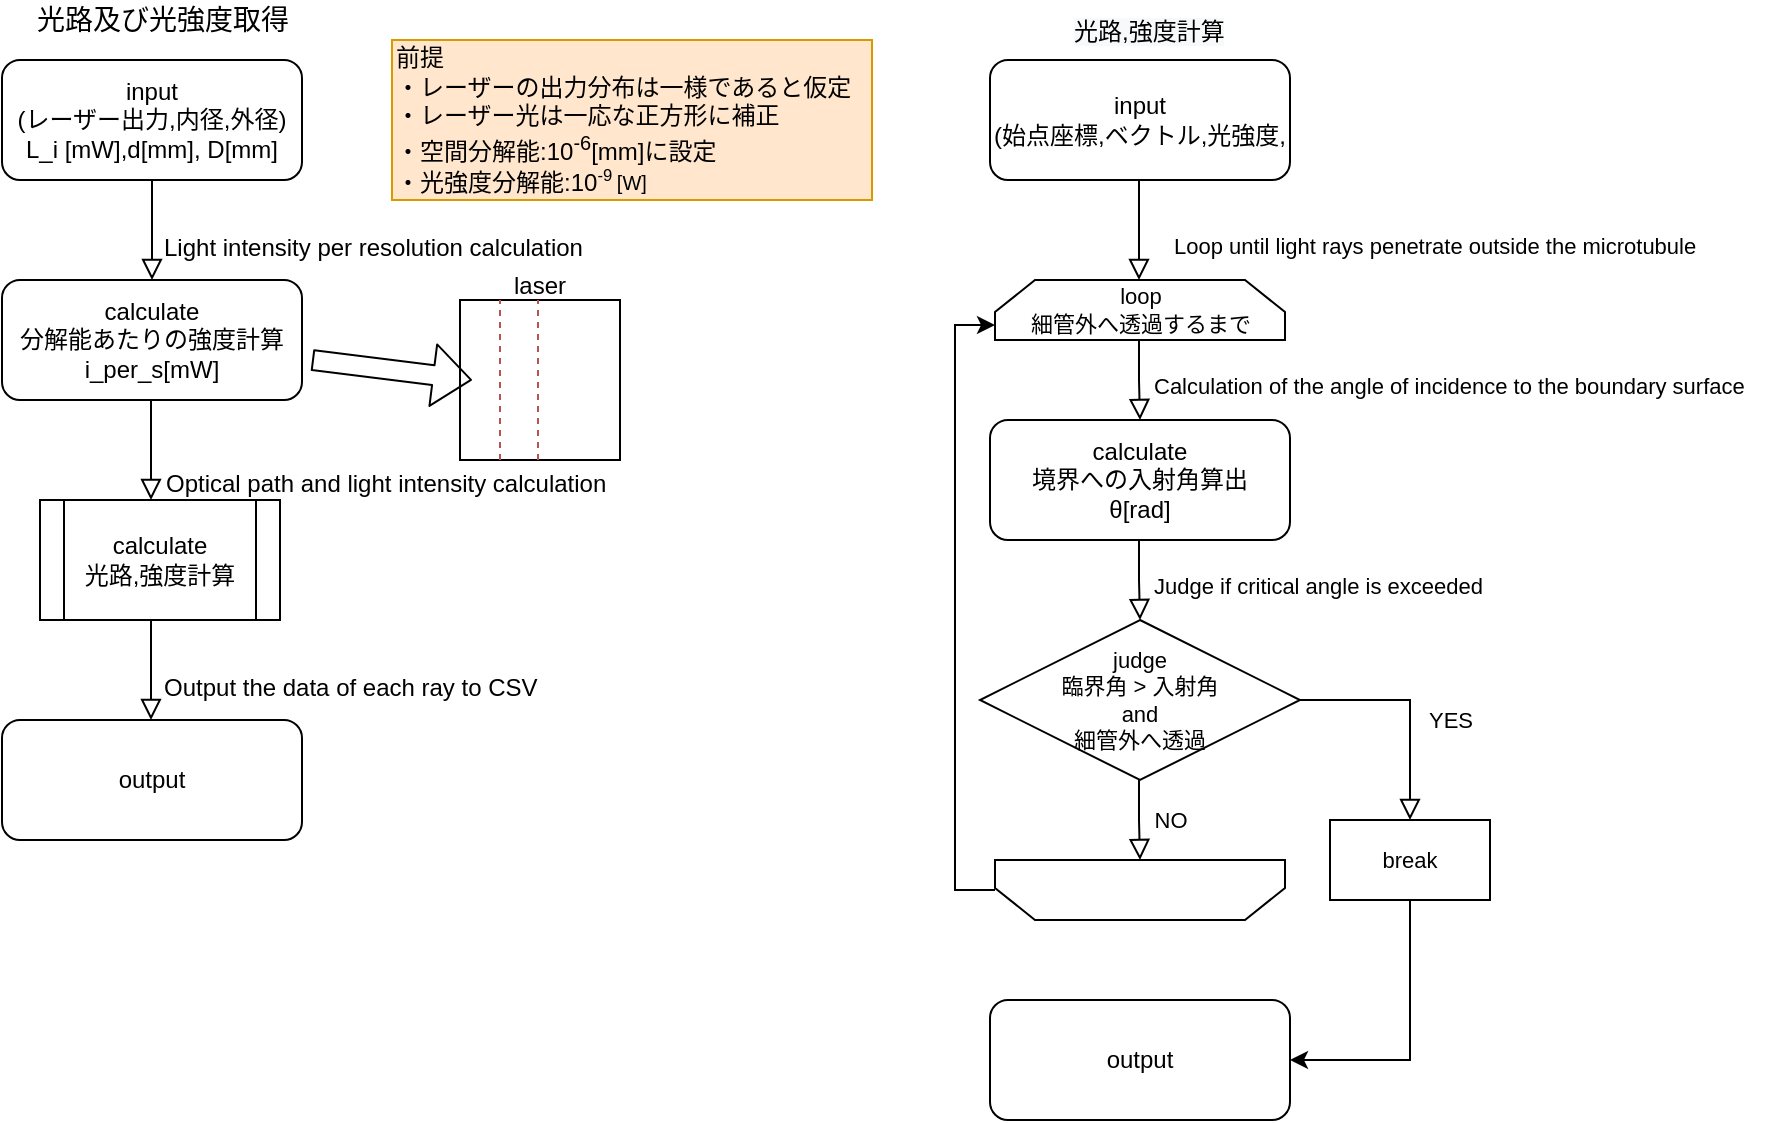 <mxfile version="14.7.4" type="device"><diagram id="C5RBs43oDa-KdzZeNtuy" name="Page-1"><mxGraphModel dx="1042" dy="600" grid="1" gridSize="10" guides="1" tooltips="1" connect="1" arrows="1" fold="1" page="1" pageScale="1" pageWidth="827" pageHeight="1169" math="0" shadow="0"><root><mxCell id="WIyWlLk6GJQsqaUBKTNV-0"/><mxCell id="WIyWlLk6GJQsqaUBKTNV-1" parent="WIyWlLk6GJQsqaUBKTNV-0"/><mxCell id="WIyWlLk6GJQsqaUBKTNV-2" value="" style="rounded=0;html=1;jettySize=auto;orthogonalLoop=1;fontSize=11;endArrow=block;endFill=0;endSize=8;strokeWidth=1;shadow=0;labelBackgroundColor=none;edgeStyle=orthogonalEdgeStyle;" parent="WIyWlLk6GJQsqaUBKTNV-1" source="WIyWlLk6GJQsqaUBKTNV-3" edge="1"><mxGeometry relative="1" as="geometry"><mxPoint x="121" y="180" as="targetPoint"/></mxGeometry></mxCell><mxCell id="WIyWlLk6GJQsqaUBKTNV-3" value="input&lt;br&gt;(レーザー出力,内径,外径)&lt;br&gt;L_i [mW],d[mm], D[mm]" style="rounded=1;whiteSpace=wrap;html=1;fontSize=12;glass=0;strokeWidth=1;shadow=0;" parent="WIyWlLk6GJQsqaUBKTNV-1" vertex="1"><mxGeometry x="46" y="70" width="150" height="60" as="geometry"/></mxCell><mxCell id="H9bdCFED5cMMtgCu7hp--0" value="calculate&lt;br&gt;分解能あたりの強度計算&lt;br&gt;i_per_s[mW]" style="rounded=1;whiteSpace=wrap;html=1;fontSize=12;glass=0;strokeWidth=1;shadow=0;" vertex="1" parent="WIyWlLk6GJQsqaUBKTNV-1"><mxGeometry x="46" y="180" width="150" height="60" as="geometry"/></mxCell><mxCell id="H9bdCFED5cMMtgCu7hp--1" value="前提&lt;br&gt;・レーザーの出力分布は一様であると仮定&lt;br&gt;・レーザー光は一応な正方形に補正&lt;br&gt;・空間分解能:10&lt;sup&gt;-6&lt;/sup&gt;[mm]に設定&lt;br&gt;・光強度分解能:10&lt;span style=&quot;font-size: 10px&quot;&gt;&lt;sup&gt;-9 &lt;/sup&gt;[W]&lt;/span&gt;" style="text;html=1;align=left;verticalAlign=middle;resizable=0;points=[];autosize=1;strokeColor=#d79b00;fillColor=#ffe6cc;" vertex="1" parent="WIyWlLk6GJQsqaUBKTNV-1"><mxGeometry x="241" y="60" width="240" height="80" as="geometry"/></mxCell><mxCell id="H9bdCFED5cMMtgCu7hp--3" value="" style="whiteSpace=wrap;html=1;aspect=fixed;" vertex="1" parent="WIyWlLk6GJQsqaUBKTNV-1"><mxGeometry x="275" y="190" width="80" height="80" as="geometry"/></mxCell><mxCell id="H9bdCFED5cMMtgCu7hp--5" value="" style="endArrow=none;dashed=1;html=1;entryX=0.25;entryY=0;entryDx=0;entryDy=0;exitX=0.25;exitY=1;exitDx=0;exitDy=0;fillColor=#f8cecc;strokeColor=#b85450;" edge="1" parent="WIyWlLk6GJQsqaUBKTNV-1" source="H9bdCFED5cMMtgCu7hp--3" target="H9bdCFED5cMMtgCu7hp--3"><mxGeometry width="50" height="50" relative="1" as="geometry"><mxPoint x="290" y="270" as="sourcePoint"/><mxPoint x="340" y="220" as="targetPoint"/></mxGeometry></mxCell><mxCell id="H9bdCFED5cMMtgCu7hp--6" value="" style="endArrow=none;dashed=1;html=1;entryX=0.25;entryY=0;entryDx=0;entryDy=0;exitX=0.25;exitY=1;exitDx=0;exitDy=0;fillColor=#f8cecc;strokeColor=#b85450;" edge="1" parent="WIyWlLk6GJQsqaUBKTNV-1"><mxGeometry width="50" height="50" relative="1" as="geometry"><mxPoint x="314" y="270" as="sourcePoint"/><mxPoint x="314" y="190" as="targetPoint"/></mxGeometry></mxCell><mxCell id="H9bdCFED5cMMtgCu7hp--10" value="" style="shape=flexArrow;endArrow=classic;html=1;" edge="1" parent="WIyWlLk6GJQsqaUBKTNV-1"><mxGeometry width="50" height="50" relative="1" as="geometry"><mxPoint x="201" y="220" as="sourcePoint"/><mxPoint x="281" y="230" as="targetPoint"/></mxGeometry></mxCell><mxCell id="H9bdCFED5cMMtgCu7hp--11" value="laser" style="text;html=1;strokeColor=none;fillColor=none;align=center;verticalAlign=middle;whiteSpace=wrap;rounded=0;" vertex="1" parent="WIyWlLk6GJQsqaUBKTNV-1"><mxGeometry x="293" y="173" width="44" height="20" as="geometry"/></mxCell><mxCell id="H9bdCFED5cMMtgCu7hp--13" value="光路及び光強度取得" style="text;html=1;align=center;verticalAlign=middle;resizable=0;points=[];autosize=1;strokeColor=none;fontSize=14;" vertex="1" parent="WIyWlLk6GJQsqaUBKTNV-1"><mxGeometry x="56" y="40" width="140" height="20" as="geometry"/></mxCell><mxCell id="H9bdCFED5cMMtgCu7hp--14" value="" style="rounded=0;html=1;jettySize=auto;orthogonalLoop=1;fontSize=11;endArrow=block;endFill=0;endSize=8;strokeWidth=1;shadow=0;labelBackgroundColor=none;edgeStyle=orthogonalEdgeStyle;" edge="1" parent="WIyWlLk6GJQsqaUBKTNV-1"><mxGeometry relative="1" as="geometry"><mxPoint x="120.5" y="240" as="sourcePoint"/><mxPoint x="120.5" y="290" as="targetPoint"/><Array as="points"><mxPoint x="120.5" y="260"/><mxPoint x="120.5" y="260"/></Array></mxGeometry></mxCell><mxCell id="H9bdCFED5cMMtgCu7hp--15" value="calculate&lt;br&gt;光路,強度計算" style="shape=process;whiteSpace=wrap;html=1;backgroundOutline=1;" vertex="1" parent="WIyWlLk6GJQsqaUBKTNV-1"><mxGeometry x="65" y="290" width="120" height="60" as="geometry"/></mxCell><mxCell id="H9bdCFED5cMMtgCu7hp--16" value="Light intensity per resolution calculation" style="text;whiteSpace=wrap;html=1;" vertex="1" parent="WIyWlLk6GJQsqaUBKTNV-1"><mxGeometry x="125" y="150" width="230" height="30" as="geometry"/></mxCell><mxCell id="H9bdCFED5cMMtgCu7hp--17" value="Optical path and light intensity calculation" style="text;whiteSpace=wrap;html=1;" vertex="1" parent="WIyWlLk6GJQsqaUBKTNV-1"><mxGeometry x="126" y="268" width="250" height="30" as="geometry"/></mxCell><mxCell id="H9bdCFED5cMMtgCu7hp--21" value="" style="rounded=0;html=1;jettySize=auto;orthogonalLoop=1;fontSize=11;endArrow=block;endFill=0;endSize=8;strokeWidth=1;shadow=0;labelBackgroundColor=none;edgeStyle=orthogonalEdgeStyle;" edge="1" parent="WIyWlLk6GJQsqaUBKTNV-1"><mxGeometry relative="1" as="geometry"><mxPoint x="120.5" y="350" as="sourcePoint"/><mxPoint x="120.5" y="400" as="targetPoint"/><Array as="points"><mxPoint x="120.5" y="370"/><mxPoint x="120.5" y="370"/></Array></mxGeometry></mxCell><mxCell id="H9bdCFED5cMMtgCu7hp--23" value="output" style="rounded=1;whiteSpace=wrap;html=1;fontSize=12;glass=0;strokeWidth=1;shadow=0;" vertex="1" parent="WIyWlLk6GJQsqaUBKTNV-1"><mxGeometry x="46" y="400" width="150" height="60" as="geometry"/></mxCell><mxCell id="H9bdCFED5cMMtgCu7hp--25" value="Output the data of each ray to CSV" style="text;whiteSpace=wrap;html=1;" vertex="1" parent="WIyWlLk6GJQsqaUBKTNV-1"><mxGeometry x="125" y="370" width="210" height="30" as="geometry"/></mxCell><mxCell id="H9bdCFED5cMMtgCu7hp--32" value="input&lt;br&gt;(始点座標,ベクトル,光強度," style="rounded=1;whiteSpace=wrap;html=1;fontSize=12;glass=0;strokeWidth=1;shadow=0;" vertex="1" parent="WIyWlLk6GJQsqaUBKTNV-1"><mxGeometry x="540" y="70" width="150" height="60" as="geometry"/></mxCell><mxCell id="H9bdCFED5cMMtgCu7hp--33" value="&lt;meta charset=&quot;utf-8&quot;&gt;&lt;span style=&quot;color: rgb(0, 0, 0); font-family: helvetica; font-size: 12px; font-style: normal; font-weight: 400; letter-spacing: normal; text-align: center; text-indent: 0px; text-transform: none; word-spacing: 0px; background-color: rgb(248, 249, 250); display: inline; float: none;&quot;&gt;光路,強度計算&lt;/span&gt;" style="text;whiteSpace=wrap;html=1;fontSize=14;" vertex="1" parent="WIyWlLk6GJQsqaUBKTNV-1"><mxGeometry x="580" y="40" width="100" height="30" as="geometry"/></mxCell><mxCell id="H9bdCFED5cMMtgCu7hp--36" value="" style="rounded=0;html=1;jettySize=auto;orthogonalLoop=1;fontSize=11;endArrow=block;endFill=0;endSize=8;strokeWidth=1;shadow=0;labelBackgroundColor=none;edgeStyle=orthogonalEdgeStyle;" edge="1" parent="WIyWlLk6GJQsqaUBKTNV-1"><mxGeometry relative="1" as="geometry"><mxPoint x="614.5" y="130" as="sourcePoint"/><mxPoint x="614.5" y="180" as="targetPoint"/></mxGeometry></mxCell><mxCell id="H9bdCFED5cMMtgCu7hp--44" value="calculate&lt;br&gt;境界への入射角算出&lt;br&gt;θ[rad]" style="rounded=1;whiteSpace=wrap;html=1;fontSize=12;glass=0;strokeWidth=1;shadow=0;" vertex="1" parent="WIyWlLk6GJQsqaUBKTNV-1"><mxGeometry x="540" y="250" width="150" height="60" as="geometry"/></mxCell><mxCell id="H9bdCFED5cMMtgCu7hp--45" value="judge&lt;br&gt;臨界角 &amp;gt; 入射角&lt;br&gt;and&lt;br&gt;細管外へ透過" style="rhombus;whiteSpace=wrap;html=1;fontSize=11;strokeColor=#000000;fillColor=none;" vertex="1" parent="WIyWlLk6GJQsqaUBKTNV-1"><mxGeometry x="535" y="350" width="160" height="80" as="geometry"/></mxCell><mxCell id="H9bdCFED5cMMtgCu7hp--55" style="edgeStyle=orthogonalEdgeStyle;rounded=0;orthogonalLoop=1;jettySize=auto;html=1;exitX=1;exitY=0.5;exitDx=0;exitDy=0;entryX=0;entryY=0.75;entryDx=0;entryDy=0;fontSize=11;" edge="1" parent="WIyWlLk6GJQsqaUBKTNV-1" source="H9bdCFED5cMMtgCu7hp--47" target="H9bdCFED5cMMtgCu7hp--52"><mxGeometry relative="1" as="geometry"/></mxCell><mxCell id="H9bdCFED5cMMtgCu7hp--47" value="" style="shape=loopLimit;whiteSpace=wrap;html=1;fontSize=11;strokeColor=#000000;fillColor=none;rotation=-180;" vertex="1" parent="WIyWlLk6GJQsqaUBKTNV-1"><mxGeometry x="542.5" y="470" width="145" height="30" as="geometry"/></mxCell><mxCell id="H9bdCFED5cMMtgCu7hp--48" value="" style="rounded=0;html=1;jettySize=auto;orthogonalLoop=1;fontSize=11;endArrow=block;endFill=0;endSize=8;strokeWidth=1;shadow=0;labelBackgroundColor=none;edgeStyle=orthogonalEdgeStyle;" edge="1" parent="WIyWlLk6GJQsqaUBKTNV-1"><mxGeometry relative="1" as="geometry"><mxPoint x="614.5" y="210" as="sourcePoint"/><mxPoint x="615" y="250" as="targetPoint"/><Array as="points"><mxPoint x="615" y="230"/><mxPoint x="615" y="230"/></Array></mxGeometry></mxCell><mxCell id="H9bdCFED5cMMtgCu7hp--49" value="" style="rounded=0;html=1;jettySize=auto;orthogonalLoop=1;fontSize=11;endArrow=block;endFill=0;endSize=8;strokeWidth=1;shadow=0;labelBackgroundColor=none;edgeStyle=orthogonalEdgeStyle;" edge="1" parent="WIyWlLk6GJQsqaUBKTNV-1"><mxGeometry relative="1" as="geometry"><mxPoint x="614.5" y="310" as="sourcePoint"/><mxPoint x="615" y="350" as="targetPoint"/><Array as="points"><mxPoint x="615" y="330"/><mxPoint x="615" y="330"/></Array></mxGeometry></mxCell><mxCell id="H9bdCFED5cMMtgCu7hp--50" value="" style="rounded=0;html=1;jettySize=auto;orthogonalLoop=1;fontSize=11;endArrow=block;endFill=0;endSize=8;strokeWidth=1;shadow=0;labelBackgroundColor=none;edgeStyle=orthogonalEdgeStyle;" edge="1" parent="WIyWlLk6GJQsqaUBKTNV-1"><mxGeometry relative="1" as="geometry"><mxPoint x="614.5" y="430" as="sourcePoint"/><mxPoint x="615" y="470" as="targetPoint"/><Array as="points"><mxPoint x="615" y="450"/><mxPoint x="615" y="450"/></Array></mxGeometry></mxCell><mxCell id="H9bdCFED5cMMtgCu7hp--52" value="loop&lt;br&gt;細管外へ透過するまで" style="shape=loopLimit;whiteSpace=wrap;html=1;fontSize=11;strokeColor=#000000;fillColor=none;" vertex="1" parent="WIyWlLk6GJQsqaUBKTNV-1"><mxGeometry x="542.5" y="180" width="145" height="30" as="geometry"/></mxCell><mxCell id="H9bdCFED5cMMtgCu7hp--56" value="NO" style="text;html=1;align=center;verticalAlign=middle;resizable=0;points=[];autosize=1;strokeColor=none;fontSize=11;" vertex="1" parent="WIyWlLk6GJQsqaUBKTNV-1"><mxGeometry x="615" y="440" width="30" height="20" as="geometry"/></mxCell><mxCell id="H9bdCFED5cMMtgCu7hp--60" value="" style="rounded=0;html=1;jettySize=auto;orthogonalLoop=1;fontSize=11;endArrow=block;endFill=0;endSize=8;strokeWidth=1;shadow=0;labelBackgroundColor=none;edgeStyle=orthogonalEdgeStyle;exitX=1;exitY=0.5;exitDx=0;exitDy=0;" edge="1" parent="WIyWlLk6GJQsqaUBKTNV-1" source="H9bdCFED5cMMtgCu7hp--45"><mxGeometry relative="1" as="geometry"><mxPoint x="740" y="380" as="sourcePoint"/><mxPoint x="750" y="450" as="targetPoint"/><Array as="points"><mxPoint x="750" y="390"/><mxPoint x="750" y="450"/></Array></mxGeometry></mxCell><mxCell id="H9bdCFED5cMMtgCu7hp--66" style="edgeStyle=orthogonalEdgeStyle;rounded=0;orthogonalLoop=1;jettySize=auto;html=1;exitX=0.5;exitY=1;exitDx=0;exitDy=0;entryX=1;entryY=0.5;entryDx=0;entryDy=0;fontSize=11;" edge="1" parent="WIyWlLk6GJQsqaUBKTNV-1" source="H9bdCFED5cMMtgCu7hp--61" target="H9bdCFED5cMMtgCu7hp--65"><mxGeometry relative="1" as="geometry"/></mxCell><mxCell id="H9bdCFED5cMMtgCu7hp--61" value="break" style="rounded=0;whiteSpace=wrap;html=1;fontSize=11;strokeColor=#000000;fillColor=none;" vertex="1" parent="WIyWlLk6GJQsqaUBKTNV-1"><mxGeometry x="710" y="450" width="80" height="40" as="geometry"/></mxCell><mxCell id="H9bdCFED5cMMtgCu7hp--65" value="output" style="rounded=1;whiteSpace=wrap;html=1;fontSize=12;glass=0;strokeWidth=1;shadow=0;" vertex="1" parent="WIyWlLk6GJQsqaUBKTNV-1"><mxGeometry x="540" y="540" width="150" height="60" as="geometry"/></mxCell><mxCell id="H9bdCFED5cMMtgCu7hp--67" value="Loop until light rays penetrate outside the microtubule" style="text;whiteSpace=wrap;html=1;fontSize=11;" vertex="1" parent="WIyWlLk6GJQsqaUBKTNV-1"><mxGeometry x="630" y="150" width="290" height="30" as="geometry"/></mxCell><mxCell id="H9bdCFED5cMMtgCu7hp--68" value="Calculation of the angle of incidence to the boundary surface" style="text;whiteSpace=wrap;html=1;fontSize=11;" vertex="1" parent="WIyWlLk6GJQsqaUBKTNV-1"><mxGeometry x="620" y="220" width="320" height="30" as="geometry"/></mxCell><mxCell id="H9bdCFED5cMMtgCu7hp--69" value="Judge if critical angle is exceeded" style="text;whiteSpace=wrap;html=1;fontSize=11;" vertex="1" parent="WIyWlLk6GJQsqaUBKTNV-1"><mxGeometry x="620" y="320" width="190" height="30" as="geometry"/></mxCell><mxCell id="H9bdCFED5cMMtgCu7hp--70" value="YES" style="text;html=1;align=center;verticalAlign=middle;resizable=0;points=[];autosize=1;strokeColor=none;fontSize=11;" vertex="1" parent="WIyWlLk6GJQsqaUBKTNV-1"><mxGeometry x="750" y="390" width="40" height="20" as="geometry"/></mxCell></root></mxGraphModel></diagram></mxfile>